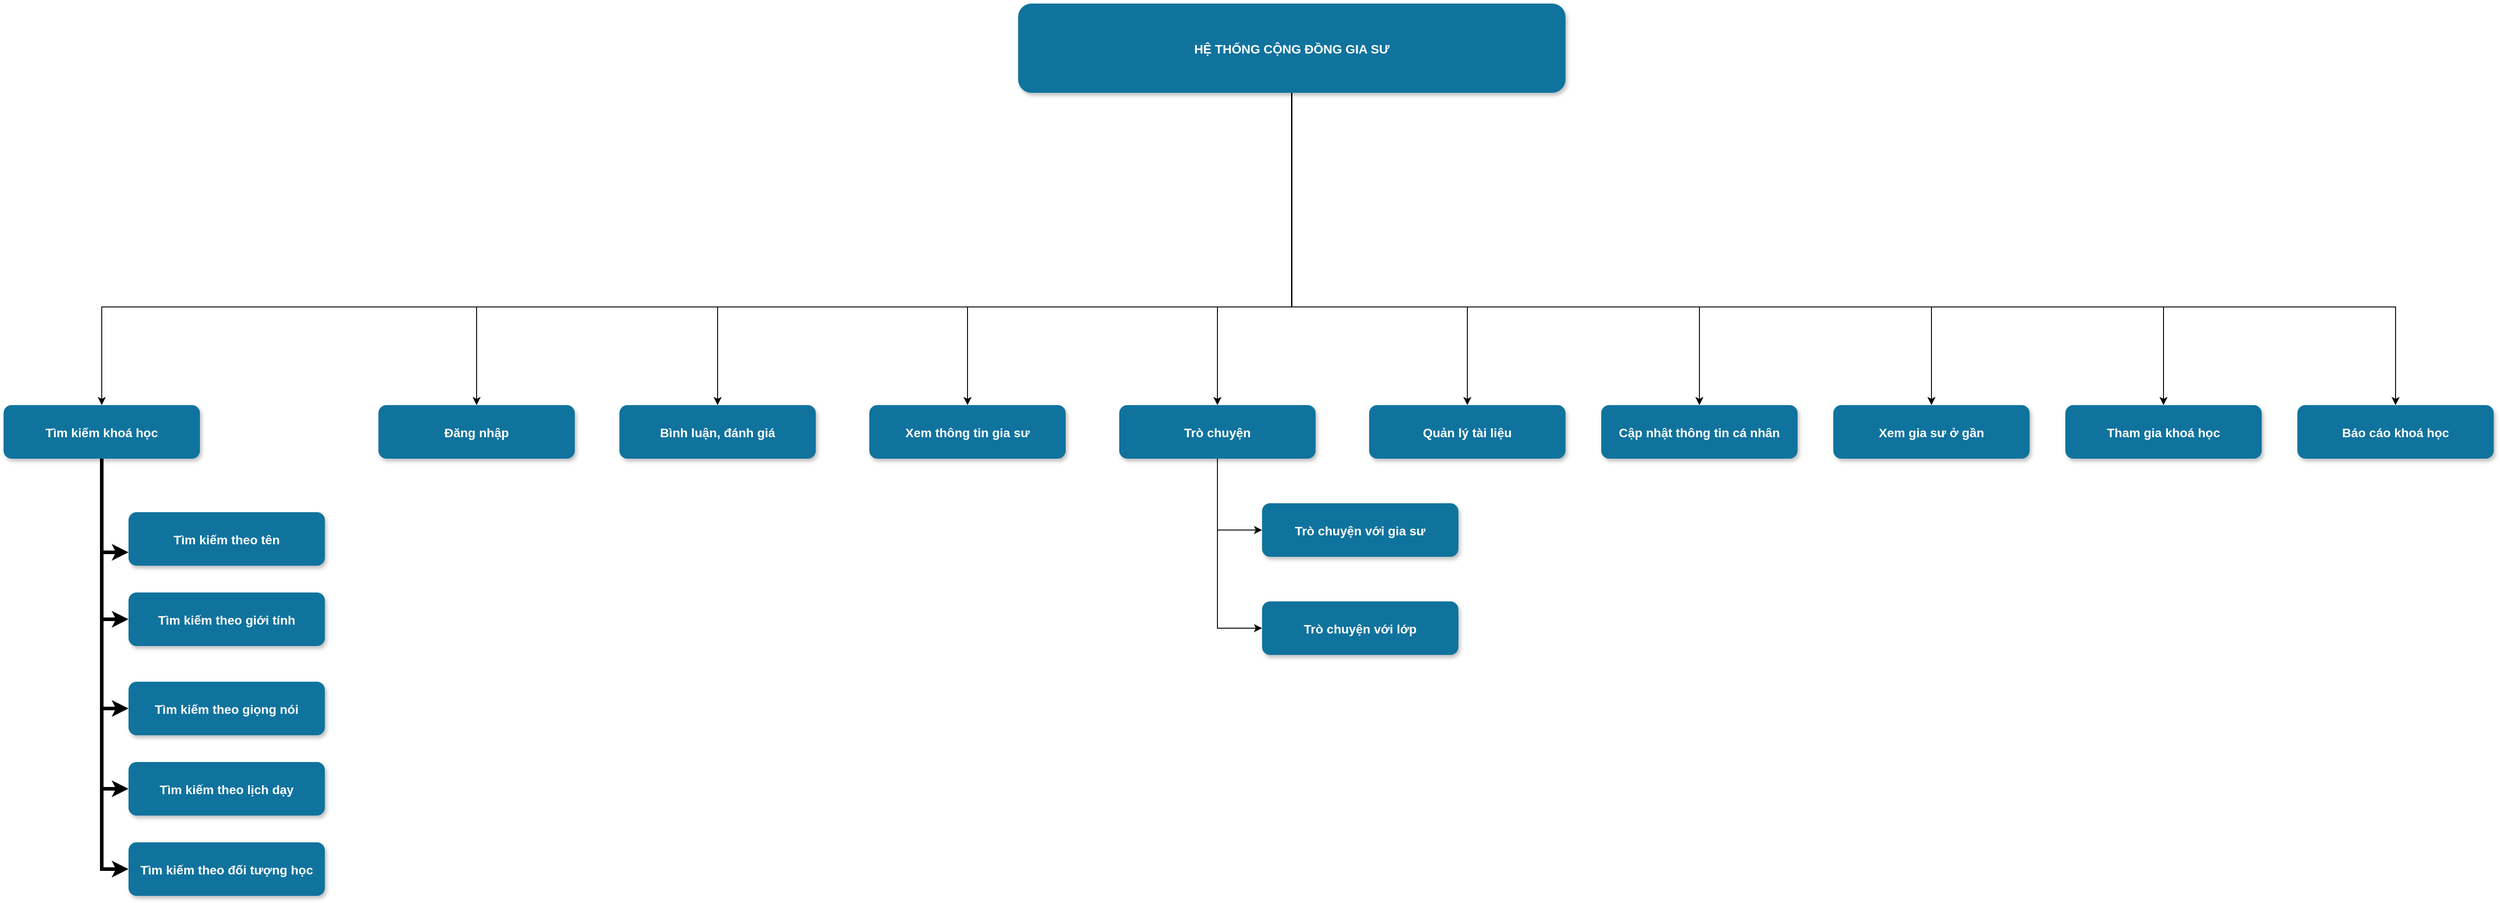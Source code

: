 <mxfile version="13.7.9" type="device"><diagram name="Page-1" id="97916047-d0de-89f5-080d-49f4d83e522f"><mxGraphModel dx="3848" dy="3768.5" grid="1" gridSize="10" guides="1" tooltips="1" connect="1" arrows="1" fold="1" page="1" pageScale="1.5" pageWidth="1169" pageHeight="827" background="#ffffff" math="0" shadow="0"><root><mxCell id="0"/><mxCell id="1" parent="0"/><mxCell id="32VwU6QYNwOJGYRSqfi3-2" style="edgeStyle=orthogonalEdgeStyle;rounded=0;orthogonalLoop=1;jettySize=auto;html=1;entryX=0.5;entryY=0;entryDx=0;entryDy=0;" edge="1" parent="1" source="46nj_AWZVYlbAmPNmqpL-55" target="46nj_AWZVYlbAmPNmqpL-64"><mxGeometry relative="1" as="geometry"><Array as="points"><mxPoint x="1553" y="250"/><mxPoint x="220" y="250"/></Array></mxGeometry></mxCell><mxCell id="32VwU6QYNwOJGYRSqfi3-3" style="edgeStyle=orthogonalEdgeStyle;rounded=0;orthogonalLoop=1;jettySize=auto;html=1;entryX=0.5;entryY=0;entryDx=0;entryDy=0;" edge="1" parent="1" source="46nj_AWZVYlbAmPNmqpL-55" target="46nj_AWZVYlbAmPNmqpL-70"><mxGeometry relative="1" as="geometry"><Array as="points"><mxPoint x="1553" y="250"/><mxPoint x="640" y="250"/></Array></mxGeometry></mxCell><mxCell id="32VwU6QYNwOJGYRSqfi3-4" style="edgeStyle=orthogonalEdgeStyle;rounded=0;orthogonalLoop=1;jettySize=auto;html=1;entryX=0.5;entryY=0;entryDx=0;entryDy=0;" edge="1" parent="1" source="46nj_AWZVYlbAmPNmqpL-55" target="46nj_AWZVYlbAmPNmqpL-71"><mxGeometry relative="1" as="geometry"><Array as="points"><mxPoint x="1553" y="250"/><mxPoint x="910" y="250"/></Array></mxGeometry></mxCell><mxCell id="32VwU6QYNwOJGYRSqfi3-5" style="edgeStyle=orthogonalEdgeStyle;rounded=0;orthogonalLoop=1;jettySize=auto;html=1;entryX=0.5;entryY=0;entryDx=0;entryDy=0;" edge="1" parent="1" source="46nj_AWZVYlbAmPNmqpL-55" target="46nj_AWZVYlbAmPNmqpL-72"><mxGeometry relative="1" as="geometry"><Array as="points"><mxPoint x="1553" y="250"/><mxPoint x="1190" y="250"/></Array></mxGeometry></mxCell><mxCell id="32VwU6QYNwOJGYRSqfi3-8" style="edgeStyle=orthogonalEdgeStyle;rounded=0;orthogonalLoop=1;jettySize=auto;html=1;" edge="1" parent="1" source="46nj_AWZVYlbAmPNmqpL-55" target="32VwU6QYNwOJGYRSqfi3-6"><mxGeometry relative="1" as="geometry"><Array as="points"><mxPoint x="1553" y="250"/><mxPoint x="1470" y="250"/></Array></mxGeometry></mxCell><mxCell id="32VwU6QYNwOJGYRSqfi3-9" style="edgeStyle=orthogonalEdgeStyle;rounded=0;orthogonalLoop=1;jettySize=auto;html=1;" edge="1" parent="1" source="46nj_AWZVYlbAmPNmqpL-55" target="32VwU6QYNwOJGYRSqfi3-7"><mxGeometry relative="1" as="geometry"><Array as="points"><mxPoint x="1553" y="250"/><mxPoint x="1750" y="250"/></Array></mxGeometry></mxCell><mxCell id="32VwU6QYNwOJGYRSqfi3-13" style="edgeStyle=orthogonalEdgeStyle;rounded=0;orthogonalLoop=1;jettySize=auto;html=1;" edge="1" parent="1" source="46nj_AWZVYlbAmPNmqpL-55" target="32VwU6QYNwOJGYRSqfi3-10"><mxGeometry relative="1" as="geometry"><Array as="points"><mxPoint x="1553" y="250"/><mxPoint x="2010" y="250"/></Array></mxGeometry></mxCell><mxCell id="32VwU6QYNwOJGYRSqfi3-14" style="edgeStyle=orthogonalEdgeStyle;rounded=0;orthogonalLoop=1;jettySize=auto;html=1;entryX=0.5;entryY=0;entryDx=0;entryDy=0;" edge="1" parent="1" source="46nj_AWZVYlbAmPNmqpL-55" target="32VwU6QYNwOJGYRSqfi3-11"><mxGeometry relative="1" as="geometry"><Array as="points"><mxPoint x="1553" y="250"/><mxPoint x="2270" y="250"/></Array></mxGeometry></mxCell><mxCell id="32VwU6QYNwOJGYRSqfi3-15" style="edgeStyle=orthogonalEdgeStyle;rounded=0;orthogonalLoop=1;jettySize=auto;html=1;" edge="1" parent="1" source="46nj_AWZVYlbAmPNmqpL-55" target="32VwU6QYNwOJGYRSqfi3-12"><mxGeometry relative="1" as="geometry"><Array as="points"><mxPoint x="1553" y="250"/><mxPoint x="2530" y="250"/></Array></mxGeometry></mxCell><mxCell id="32VwU6QYNwOJGYRSqfi3-17" style="edgeStyle=orthogonalEdgeStyle;rounded=0;orthogonalLoop=1;jettySize=auto;html=1;entryX=0.5;entryY=0;entryDx=0;entryDy=0;" edge="1" parent="1" source="46nj_AWZVYlbAmPNmqpL-55" target="32VwU6QYNwOJGYRSqfi3-16"><mxGeometry relative="1" as="geometry"><Array as="points"><mxPoint x="1553" y="250"/><mxPoint x="2790" y="250"/></Array></mxGeometry></mxCell><mxCell id="46nj_AWZVYlbAmPNmqpL-55" value="HỆ THỐNG CỘNG ĐỒNG GIA SƯ" style="rounded=1;fillColor=#10739E;strokeColor=none;shadow=1;gradientColor=none;fontStyle=1;fontColor=#FFFFFF;fontSize=14;" parent="1" vertex="1"><mxGeometry x="1246.67" y="-90" width="613.33" height="100" as="geometry"/></mxCell><mxCell id="46nj_AWZVYlbAmPNmqpL-59" style="edgeStyle=orthogonalEdgeStyle;rounded=0;orthogonalLoop=1;jettySize=auto;html=1;entryX=0;entryY=0.75;entryDx=0;entryDy=0;strokeColor=#000000;strokeWidth=4;" parent="1" source="46nj_AWZVYlbAmPNmqpL-64" target="46nj_AWZVYlbAmPNmqpL-65" edge="1"><mxGeometry relative="1" as="geometry"><Array as="points"><mxPoint x="220" y="525"/></Array></mxGeometry></mxCell><mxCell id="46nj_AWZVYlbAmPNmqpL-60" style="edgeStyle=orthogonalEdgeStyle;rounded=0;orthogonalLoop=1;jettySize=auto;html=1;entryX=0;entryY=0.5;entryDx=0;entryDy=0;strokeColor=#000000;strokeWidth=4;" parent="1" source="46nj_AWZVYlbAmPNmqpL-64" target="46nj_AWZVYlbAmPNmqpL-66" edge="1"><mxGeometry relative="1" as="geometry"/></mxCell><mxCell id="46nj_AWZVYlbAmPNmqpL-61" style="edgeStyle=orthogonalEdgeStyle;rounded=0;orthogonalLoop=1;jettySize=auto;html=1;entryX=0;entryY=0.5;entryDx=0;entryDy=0;strokeColor=#000000;strokeWidth=4;" parent="1" source="46nj_AWZVYlbAmPNmqpL-64" target="46nj_AWZVYlbAmPNmqpL-67" edge="1"><mxGeometry relative="1" as="geometry"/></mxCell><mxCell id="46nj_AWZVYlbAmPNmqpL-62" style="edgeStyle=orthogonalEdgeStyle;rounded=0;orthogonalLoop=1;jettySize=auto;html=1;entryX=0;entryY=0.5;entryDx=0;entryDy=0;strokeColor=#000000;strokeWidth=4;" parent="1" source="46nj_AWZVYlbAmPNmqpL-64" target="46nj_AWZVYlbAmPNmqpL-68" edge="1"><mxGeometry relative="1" as="geometry"/></mxCell><mxCell id="46nj_AWZVYlbAmPNmqpL-63" style="edgeStyle=orthogonalEdgeStyle;rounded=0;orthogonalLoop=1;jettySize=auto;html=1;entryX=0;entryY=0.5;entryDx=0;entryDy=0;strokeColor=#000000;strokeWidth=4;" parent="1" source="46nj_AWZVYlbAmPNmqpL-64" target="46nj_AWZVYlbAmPNmqpL-69" edge="1"><mxGeometry relative="1" as="geometry"/></mxCell><mxCell id="46nj_AWZVYlbAmPNmqpL-64" value="Tìm kiếm khoá học" style="rounded=1;fillColor=#10739E;strokeColor=none;shadow=1;gradientColor=none;fontStyle=1;fontColor=#FFFFFF;fontSize=14;" parent="1" vertex="1"><mxGeometry x="110" y="360" width="220" height="60" as="geometry"/></mxCell><mxCell id="46nj_AWZVYlbAmPNmqpL-65" value="Tìm kiếm theo tên" style="rounded=1;fillColor=#10739E;strokeColor=none;shadow=1;gradientColor=none;fontStyle=1;fontColor=#FFFFFF;fontSize=14;" parent="1" vertex="1"><mxGeometry x="250" y="480" width="220" height="60" as="geometry"/></mxCell><mxCell id="46nj_AWZVYlbAmPNmqpL-66" value="Tìm kiếm theo giới tính" style="rounded=1;fillColor=#10739E;strokeColor=none;shadow=1;gradientColor=none;fontStyle=1;fontColor=#FFFFFF;fontSize=14;" parent="1" vertex="1"><mxGeometry x="250" y="570" width="220" height="60" as="geometry"/></mxCell><mxCell id="46nj_AWZVYlbAmPNmqpL-67" value="Tìm kiếm theo giọng nói" style="rounded=1;fillColor=#10739E;strokeColor=none;shadow=1;gradientColor=none;fontStyle=1;fontColor=#FFFFFF;fontSize=14;" parent="1" vertex="1"><mxGeometry x="250" y="670" width="220" height="60" as="geometry"/></mxCell><mxCell id="46nj_AWZVYlbAmPNmqpL-68" value="Tìm kiếm theo lịch dạy" style="rounded=1;fillColor=#10739E;strokeColor=none;shadow=1;gradientColor=none;fontStyle=1;fontColor=#FFFFFF;fontSize=14;" parent="1" vertex="1"><mxGeometry x="250" y="760" width="220" height="60" as="geometry"/></mxCell><mxCell id="46nj_AWZVYlbAmPNmqpL-69" value="Tìm kiếm theo đối tượng học" style="rounded=1;fillColor=#10739E;strokeColor=none;shadow=1;gradientColor=none;fontStyle=1;fontColor=#FFFFFF;fontSize=14;" parent="1" vertex="1"><mxGeometry x="250" y="850" width="220" height="60" as="geometry"/></mxCell><mxCell id="46nj_AWZVYlbAmPNmqpL-70" value="Đăng nhập" style="rounded=1;fillColor=#10739E;strokeColor=none;shadow=1;gradientColor=none;fontStyle=1;fontColor=#FFFFFF;fontSize=14;" parent="1" vertex="1"><mxGeometry x="530" y="360" width="220" height="60" as="geometry"/></mxCell><mxCell id="46nj_AWZVYlbAmPNmqpL-71" value="Bình luận, đánh giá" style="rounded=1;fillColor=#10739E;strokeColor=none;shadow=1;gradientColor=none;fontStyle=1;fontColor=#FFFFFF;fontSize=14;" parent="1" vertex="1"><mxGeometry x="800" y="360" width="220" height="60" as="geometry"/></mxCell><mxCell id="46nj_AWZVYlbAmPNmqpL-72" value="Xem thông tin gia sư" style="rounded=1;fillColor=#10739E;strokeColor=none;shadow=1;gradientColor=none;fontStyle=1;fontColor=#FFFFFF;fontSize=14;" parent="1" vertex="1"><mxGeometry x="1080" y="360" width="220" height="60" as="geometry"/></mxCell><mxCell id="32VwU6QYNwOJGYRSqfi3-21" style="edgeStyle=orthogonalEdgeStyle;rounded=0;orthogonalLoop=1;jettySize=auto;html=1;entryX=0;entryY=0.5;entryDx=0;entryDy=0;" edge="1" parent="1" source="32VwU6QYNwOJGYRSqfi3-6" target="32VwU6QYNwOJGYRSqfi3-18"><mxGeometry relative="1" as="geometry"/></mxCell><mxCell id="32VwU6QYNwOJGYRSqfi3-22" style="edgeStyle=orthogonalEdgeStyle;rounded=0;orthogonalLoop=1;jettySize=auto;html=1;entryX=0;entryY=0.5;entryDx=0;entryDy=0;" edge="1" parent="1" source="32VwU6QYNwOJGYRSqfi3-6" target="32VwU6QYNwOJGYRSqfi3-19"><mxGeometry relative="1" as="geometry"/></mxCell><mxCell id="32VwU6QYNwOJGYRSqfi3-6" value="Trò chuyện" style="rounded=1;fillColor=#10739E;strokeColor=none;shadow=1;gradientColor=none;fontStyle=1;fontColor=#FFFFFF;fontSize=14;" vertex="1" parent="1"><mxGeometry x="1360" y="360" width="220" height="60" as="geometry"/></mxCell><mxCell id="32VwU6QYNwOJGYRSqfi3-7" value="Quản lý tài liệu" style="rounded=1;fillColor=#10739E;strokeColor=none;shadow=1;gradientColor=none;fontStyle=1;fontColor=#FFFFFF;fontSize=14;" vertex="1" parent="1"><mxGeometry x="1640" y="360" width="220" height="60" as="geometry"/></mxCell><mxCell id="32VwU6QYNwOJGYRSqfi3-10" value="Cập nhật thông tin cá nhân" style="rounded=1;fillColor=#10739E;strokeColor=none;shadow=1;gradientColor=none;fontStyle=1;fontColor=#FFFFFF;fontSize=14;" vertex="1" parent="1"><mxGeometry x="1900" y="360" width="220" height="60" as="geometry"/></mxCell><mxCell id="32VwU6QYNwOJGYRSqfi3-11" value="Xem gia sư ở gần" style="rounded=1;fillColor=#10739E;strokeColor=none;shadow=1;gradientColor=none;fontStyle=1;fontColor=#FFFFFF;fontSize=14;" vertex="1" parent="1"><mxGeometry x="2160" y="360" width="220" height="60" as="geometry"/></mxCell><mxCell id="32VwU6QYNwOJGYRSqfi3-12" value="Tham gia khoá học" style="rounded=1;fillColor=#10739E;strokeColor=none;shadow=1;gradientColor=none;fontStyle=1;fontColor=#FFFFFF;fontSize=14;" vertex="1" parent="1"><mxGeometry x="2420" y="360" width="220" height="60" as="geometry"/></mxCell><mxCell id="32VwU6QYNwOJGYRSqfi3-16" value="Báo cáo khoá học" style="rounded=1;fillColor=#10739E;strokeColor=none;shadow=1;gradientColor=none;fontStyle=1;fontColor=#FFFFFF;fontSize=14;" vertex="1" parent="1"><mxGeometry x="2680" y="360" width="220" height="60" as="geometry"/></mxCell><mxCell id="32VwU6QYNwOJGYRSqfi3-18" value="Trò chuyện với gia sư" style="rounded=1;fillColor=#10739E;strokeColor=none;shadow=1;gradientColor=none;fontStyle=1;fontColor=#FFFFFF;fontSize=14;" vertex="1" parent="1"><mxGeometry x="1520" y="470" width="220" height="60" as="geometry"/></mxCell><mxCell id="32VwU6QYNwOJGYRSqfi3-19" value="Trò chuyện với lớp" style="rounded=1;fillColor=#10739E;strokeColor=none;shadow=1;gradientColor=none;fontStyle=1;fontColor=#FFFFFF;fontSize=14;" vertex="1" parent="1"><mxGeometry x="1520" y="580" width="220" height="60" as="geometry"/></mxCell></root></mxGraphModel></diagram></mxfile>